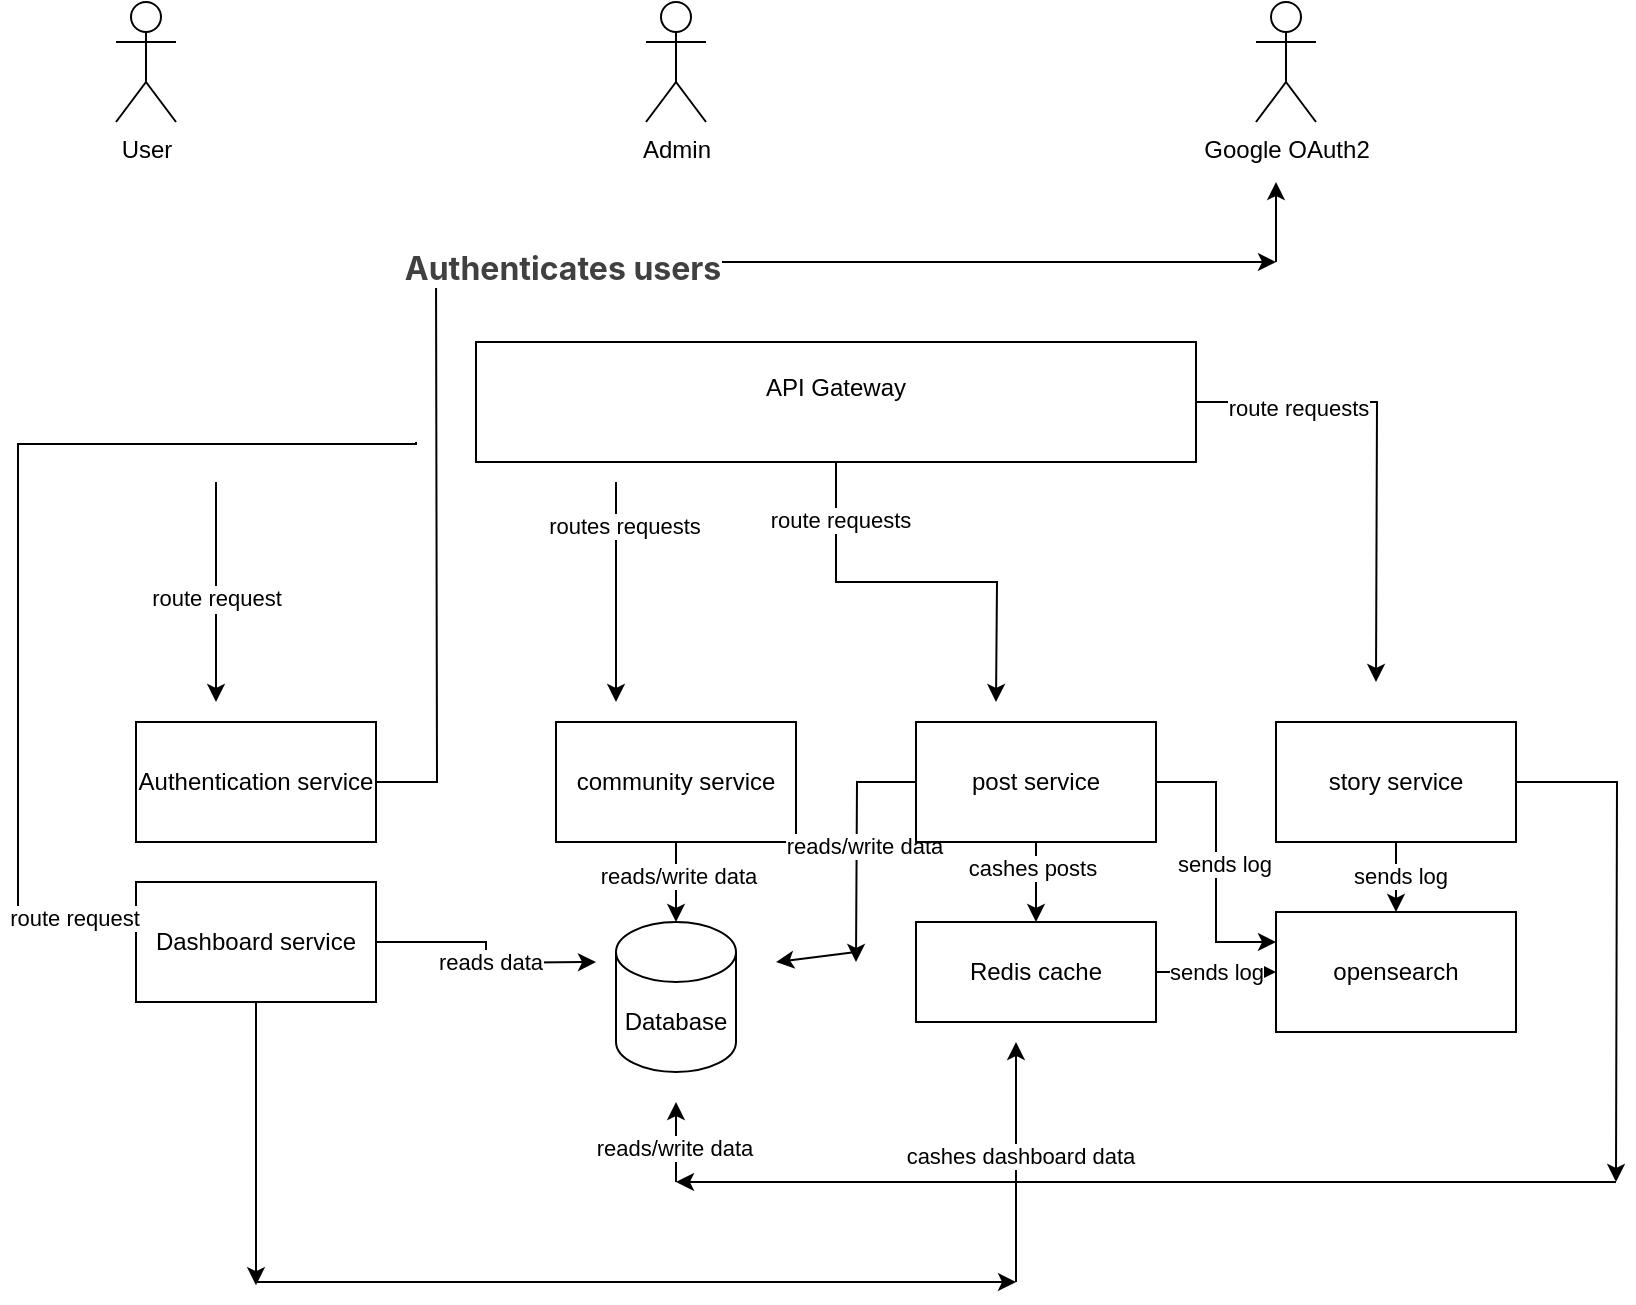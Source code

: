 <mxfile version="26.1.1">
  <diagram name="Page-1" id="bZhotMTWcYs_UATz3qSX">
    <mxGraphModel dx="1050" dy="557" grid="1" gridSize="10" guides="1" tooltips="1" connect="1" arrows="1" fold="1" page="1" pageScale="1" pageWidth="850" pageHeight="1100" math="0" shadow="0">
      <root>
        <mxCell id="0" />
        <mxCell id="1" parent="0" />
        <mxCell id="-f8CWy8SpjmAz3O0Fnp4-10" style="edgeStyle=orthogonalEdgeStyle;rounded=0;orthogonalLoop=1;jettySize=auto;html=1;" edge="1" parent="1">
          <mxGeometry relative="1" as="geometry">
            <mxPoint x="10" y="490" as="targetPoint" />
            <mxPoint x="210" y="250" as="sourcePoint" />
            <Array as="points">
              <mxPoint x="210" y="251" />
              <mxPoint x="11" y="251" />
            </Array>
          </mxGeometry>
        </mxCell>
        <mxCell id="-f8CWy8SpjmAz3O0Fnp4-16" style="edgeStyle=orthogonalEdgeStyle;rounded=0;orthogonalLoop=1;jettySize=auto;html=1;" edge="1" parent="1" source="-f8CWy8SpjmAz3O0Fnp4-1">
          <mxGeometry relative="1" as="geometry">
            <mxPoint x="500" y="380" as="targetPoint" />
          </mxGeometry>
        </mxCell>
        <mxCell id="-f8CWy8SpjmAz3O0Fnp4-17" value="route requests" style="edgeLabel;html=1;align=center;verticalAlign=middle;resizable=0;points=[];" vertex="1" connectable="0" parent="-f8CWy8SpjmAz3O0Fnp4-16">
          <mxGeometry x="-0.711" y="2" relative="1" as="geometry">
            <mxPoint as="offset" />
          </mxGeometry>
        </mxCell>
        <mxCell id="-f8CWy8SpjmAz3O0Fnp4-18" style="edgeStyle=orthogonalEdgeStyle;rounded=0;orthogonalLoop=1;jettySize=auto;html=1;" edge="1" parent="1" source="-f8CWy8SpjmAz3O0Fnp4-1">
          <mxGeometry relative="1" as="geometry">
            <mxPoint x="690" y="370" as="targetPoint" />
          </mxGeometry>
        </mxCell>
        <mxCell id="-f8CWy8SpjmAz3O0Fnp4-19" value="route requests" style="edgeLabel;html=1;align=center;verticalAlign=middle;resizable=0;points=[];" vertex="1" connectable="0" parent="-f8CWy8SpjmAz3O0Fnp4-18">
          <mxGeometry x="-0.559" y="-3" relative="1" as="geometry">
            <mxPoint as="offset" />
          </mxGeometry>
        </mxCell>
        <mxCell id="-f8CWy8SpjmAz3O0Fnp4-1" value="API Gateway&lt;div&gt;&lt;br&gt;&lt;/div&gt;" style="rounded=0;whiteSpace=wrap;html=1;" vertex="1" parent="1">
          <mxGeometry x="240" y="200" width="360" height="60" as="geometry" />
        </mxCell>
        <mxCell id="-f8CWy8SpjmAz3O0Fnp4-55" style="edgeStyle=orthogonalEdgeStyle;rounded=0;orthogonalLoop=1;jettySize=auto;html=1;" edge="1" parent="1" source="-f8CWy8SpjmAz3O0Fnp4-2">
          <mxGeometry relative="1" as="geometry">
            <mxPoint x="220" y="160" as="targetPoint" />
          </mxGeometry>
        </mxCell>
        <mxCell id="-f8CWy8SpjmAz3O0Fnp4-2" value="Authentication service" style="rounded=0;whiteSpace=wrap;html=1;" vertex="1" parent="1">
          <mxGeometry x="70" y="390" width="120" height="60" as="geometry" />
        </mxCell>
        <mxCell id="-f8CWy8SpjmAz3O0Fnp4-29" value="" style="edgeStyle=orthogonalEdgeStyle;rounded=0;orthogonalLoop=1;jettySize=auto;html=1;" edge="1" parent="1" source="-f8CWy8SpjmAz3O0Fnp4-3" target="-f8CWy8SpjmAz3O0Fnp4-8">
          <mxGeometry relative="1" as="geometry" />
        </mxCell>
        <mxCell id="-f8CWy8SpjmAz3O0Fnp4-30" value="reads/write data" style="edgeLabel;html=1;align=center;verticalAlign=middle;resizable=0;points=[];" vertex="1" connectable="0" parent="-f8CWy8SpjmAz3O0Fnp4-29">
          <mxGeometry x="-0.17" y="1" relative="1" as="geometry">
            <mxPoint as="offset" />
          </mxGeometry>
        </mxCell>
        <mxCell id="-f8CWy8SpjmAz3O0Fnp4-3" value="community service" style="rounded=0;whiteSpace=wrap;html=1;" vertex="1" parent="1">
          <mxGeometry x="280" y="390" width="120" height="60" as="geometry" />
        </mxCell>
        <mxCell id="-f8CWy8SpjmAz3O0Fnp4-31" value="" style="edgeStyle=orthogonalEdgeStyle;rounded=0;orthogonalLoop=1;jettySize=auto;html=1;" edge="1" parent="1" source="-f8CWy8SpjmAz3O0Fnp4-4" target="-f8CWy8SpjmAz3O0Fnp4-7">
          <mxGeometry relative="1" as="geometry" />
        </mxCell>
        <mxCell id="-f8CWy8SpjmAz3O0Fnp4-32" value="cashes posts" style="edgeLabel;html=1;align=center;verticalAlign=middle;resizable=0;points=[];" vertex="1" connectable="0" parent="-f8CWy8SpjmAz3O0Fnp4-31">
          <mxGeometry x="-0.37" y="-2" relative="1" as="geometry">
            <mxPoint as="offset" />
          </mxGeometry>
        </mxCell>
        <mxCell id="-f8CWy8SpjmAz3O0Fnp4-34" style="edgeStyle=orthogonalEdgeStyle;rounded=0;orthogonalLoop=1;jettySize=auto;html=1;" edge="1" parent="1" source="-f8CWy8SpjmAz3O0Fnp4-4">
          <mxGeometry relative="1" as="geometry">
            <mxPoint x="430" y="510" as="targetPoint" />
          </mxGeometry>
        </mxCell>
        <mxCell id="-f8CWy8SpjmAz3O0Fnp4-36" value="reads/write data" style="edgeLabel;html=1;align=center;verticalAlign=middle;resizable=0;points=[];" vertex="1" connectable="0" parent="-f8CWy8SpjmAz3O0Fnp4-34">
          <mxGeometry x="0.022" y="3" relative="1" as="geometry">
            <mxPoint as="offset" />
          </mxGeometry>
        </mxCell>
        <mxCell id="-f8CWy8SpjmAz3O0Fnp4-52" style="edgeStyle=orthogonalEdgeStyle;rounded=0;orthogonalLoop=1;jettySize=auto;html=1;entryX=0;entryY=0.25;entryDx=0;entryDy=0;" edge="1" parent="1" source="-f8CWy8SpjmAz3O0Fnp4-4" target="-f8CWy8SpjmAz3O0Fnp4-9">
          <mxGeometry relative="1" as="geometry" />
        </mxCell>
        <mxCell id="-f8CWy8SpjmAz3O0Fnp4-53" value="sends log" style="edgeLabel;html=1;align=center;verticalAlign=middle;resizable=0;points=[];" vertex="1" connectable="0" parent="-f8CWy8SpjmAz3O0Fnp4-52">
          <mxGeometry x="0.009" y="4" relative="1" as="geometry">
            <mxPoint as="offset" />
          </mxGeometry>
        </mxCell>
        <mxCell id="-f8CWy8SpjmAz3O0Fnp4-4" value="post service" style="rounded=0;whiteSpace=wrap;html=1;" vertex="1" parent="1">
          <mxGeometry x="460" y="390" width="120" height="60" as="geometry" />
        </mxCell>
        <mxCell id="-f8CWy8SpjmAz3O0Fnp4-37" style="edgeStyle=orthogonalEdgeStyle;rounded=0;orthogonalLoop=1;jettySize=auto;html=1;" edge="1" parent="1" source="-f8CWy8SpjmAz3O0Fnp4-5">
          <mxGeometry relative="1" as="geometry">
            <mxPoint x="810" y="620" as="targetPoint" />
          </mxGeometry>
        </mxCell>
        <mxCell id="-f8CWy8SpjmAz3O0Fnp4-48" value="" style="edgeStyle=orthogonalEdgeStyle;rounded=0;orthogonalLoop=1;jettySize=auto;html=1;" edge="1" parent="1" source="-f8CWy8SpjmAz3O0Fnp4-5" target="-f8CWy8SpjmAz3O0Fnp4-9">
          <mxGeometry relative="1" as="geometry" />
        </mxCell>
        <mxCell id="-f8CWy8SpjmAz3O0Fnp4-49" value="sends log" style="edgeLabel;html=1;align=center;verticalAlign=middle;resizable=0;points=[];" vertex="1" connectable="0" parent="-f8CWy8SpjmAz3O0Fnp4-48">
          <mxGeometry x="0.182" y="2" relative="1" as="geometry">
            <mxPoint as="offset" />
          </mxGeometry>
        </mxCell>
        <mxCell id="-f8CWy8SpjmAz3O0Fnp4-5" value="story service" style="rounded=0;whiteSpace=wrap;html=1;" vertex="1" parent="1">
          <mxGeometry x="640" y="390" width="120" height="60" as="geometry" />
        </mxCell>
        <mxCell id="-f8CWy8SpjmAz3O0Fnp4-41" style="edgeStyle=orthogonalEdgeStyle;rounded=0;orthogonalLoop=1;jettySize=auto;html=1;" edge="1" parent="1" source="-f8CWy8SpjmAz3O0Fnp4-6">
          <mxGeometry relative="1" as="geometry">
            <mxPoint x="300" y="510" as="targetPoint" />
          </mxGeometry>
        </mxCell>
        <mxCell id="-f8CWy8SpjmAz3O0Fnp4-42" value="reads data" style="edgeLabel;html=1;align=center;verticalAlign=middle;resizable=0;points=[];" vertex="1" connectable="0" parent="-f8CWy8SpjmAz3O0Fnp4-41">
          <mxGeometry x="0.117" y="1" relative="1" as="geometry">
            <mxPoint as="offset" />
          </mxGeometry>
        </mxCell>
        <mxCell id="-f8CWy8SpjmAz3O0Fnp4-43" style="edgeStyle=orthogonalEdgeStyle;rounded=0;orthogonalLoop=1;jettySize=auto;html=1;" edge="1" parent="1" source="-f8CWy8SpjmAz3O0Fnp4-6">
          <mxGeometry relative="1" as="geometry">
            <mxPoint x="130" y="671.6" as="targetPoint" />
          </mxGeometry>
        </mxCell>
        <mxCell id="-f8CWy8SpjmAz3O0Fnp4-6" value="Dashboard service" style="rounded=0;whiteSpace=wrap;html=1;" vertex="1" parent="1">
          <mxGeometry x="70" y="470" width="120" height="60" as="geometry" />
        </mxCell>
        <mxCell id="-f8CWy8SpjmAz3O0Fnp4-50" value="" style="edgeStyle=orthogonalEdgeStyle;rounded=0;orthogonalLoop=1;jettySize=auto;html=1;" edge="1" parent="1" source="-f8CWy8SpjmAz3O0Fnp4-7" target="-f8CWy8SpjmAz3O0Fnp4-9">
          <mxGeometry relative="1" as="geometry" />
        </mxCell>
        <mxCell id="-f8CWy8SpjmAz3O0Fnp4-51" value="sends log" style="edgeLabel;html=1;align=center;verticalAlign=middle;resizable=0;points=[];" vertex="1" connectable="0" parent="-f8CWy8SpjmAz3O0Fnp4-50">
          <mxGeometry x="-0.007" relative="1" as="geometry">
            <mxPoint as="offset" />
          </mxGeometry>
        </mxCell>
        <mxCell id="-f8CWy8SpjmAz3O0Fnp4-7" value="Redis cache" style="rounded=0;whiteSpace=wrap;html=1;" vertex="1" parent="1">
          <mxGeometry x="460" y="490" width="120" height="50" as="geometry" />
        </mxCell>
        <mxCell id="-f8CWy8SpjmAz3O0Fnp4-8" value="Database" style="shape=cylinder3;whiteSpace=wrap;html=1;boundedLbl=1;backgroundOutline=1;size=15;" vertex="1" parent="1">
          <mxGeometry x="310" y="490" width="60" height="75" as="geometry" />
        </mxCell>
        <mxCell id="-f8CWy8SpjmAz3O0Fnp4-9" value="opensearch" style="rounded=0;whiteSpace=wrap;html=1;" vertex="1" parent="1">
          <mxGeometry x="640" y="485" width="120" height="60" as="geometry" />
        </mxCell>
        <mxCell id="-f8CWy8SpjmAz3O0Fnp4-14" value="" style="endArrow=classic;html=1;rounded=0;" edge="1" parent="1">
          <mxGeometry width="50" height="50" relative="1" as="geometry">
            <mxPoint x="310" y="270" as="sourcePoint" />
            <mxPoint x="310" y="380" as="targetPoint" />
          </mxGeometry>
        </mxCell>
        <mxCell id="-f8CWy8SpjmAz3O0Fnp4-15" value="routes requests" style="edgeLabel;html=1;align=center;verticalAlign=middle;resizable=0;points=[];" vertex="1" connectable="0" parent="-f8CWy8SpjmAz3O0Fnp4-14">
          <mxGeometry x="-0.6" y="4" relative="1" as="geometry">
            <mxPoint as="offset" />
          </mxGeometry>
        </mxCell>
        <mxCell id="-f8CWy8SpjmAz3O0Fnp4-20" value="" style="endArrow=classic;html=1;rounded=0;" edge="1" parent="1">
          <mxGeometry width="50" height="50" relative="1" as="geometry">
            <mxPoint x="10" y="490" as="sourcePoint" />
            <mxPoint x="64" y="490" as="targetPoint" />
          </mxGeometry>
        </mxCell>
        <mxCell id="-f8CWy8SpjmAz3O0Fnp4-21" value="route request" style="edgeLabel;html=1;align=center;verticalAlign=middle;resizable=0;points=[];" vertex="1" connectable="0" parent="-f8CWy8SpjmAz3O0Fnp4-20">
          <mxGeometry x="0.067" y="2" relative="1" as="geometry">
            <mxPoint as="offset" />
          </mxGeometry>
        </mxCell>
        <mxCell id="-f8CWy8SpjmAz3O0Fnp4-22" value="" style="endArrow=classic;html=1;rounded=0;" edge="1" parent="1">
          <mxGeometry width="50" height="50" relative="1" as="geometry">
            <mxPoint x="110" y="270" as="sourcePoint" />
            <mxPoint x="110" y="380" as="targetPoint" />
          </mxGeometry>
        </mxCell>
        <mxCell id="-f8CWy8SpjmAz3O0Fnp4-23" value="Text" style="edgeLabel;html=1;align=center;verticalAlign=middle;resizable=0;points=[];" vertex="1" connectable="0" parent="-f8CWy8SpjmAz3O0Fnp4-22">
          <mxGeometry x="0.073" y="-1" relative="1" as="geometry">
            <mxPoint as="offset" />
          </mxGeometry>
        </mxCell>
        <mxCell id="-f8CWy8SpjmAz3O0Fnp4-24" value="route request" style="edgeLabel;html=1;align=center;verticalAlign=middle;resizable=0;points=[];" vertex="1" connectable="0" parent="-f8CWy8SpjmAz3O0Fnp4-22">
          <mxGeometry x="0.054" relative="1" as="geometry">
            <mxPoint as="offset" />
          </mxGeometry>
        </mxCell>
        <mxCell id="-f8CWy8SpjmAz3O0Fnp4-26" value="User" style="shape=umlActor;verticalLabelPosition=bottom;verticalAlign=top;html=1;outlineConnect=0;" vertex="1" parent="1">
          <mxGeometry x="60" y="30" width="30" height="60" as="geometry" />
        </mxCell>
        <mxCell id="-f8CWy8SpjmAz3O0Fnp4-27" value="Admin" style="shape=umlActor;verticalLabelPosition=bottom;verticalAlign=top;html=1;outlineConnect=0;" vertex="1" parent="1">
          <mxGeometry x="325" y="30" width="30" height="60" as="geometry" />
        </mxCell>
        <mxCell id="-f8CWy8SpjmAz3O0Fnp4-28" value="Google OAuth2" style="shape=umlActor;verticalLabelPosition=bottom;verticalAlign=top;html=1;outlineConnect=0;" vertex="1" parent="1">
          <mxGeometry x="630" y="30" width="30" height="60" as="geometry" />
        </mxCell>
        <mxCell id="-f8CWy8SpjmAz3O0Fnp4-35" value="" style="endArrow=classic;html=1;rounded=0;" edge="1" parent="1">
          <mxGeometry width="50" height="50" relative="1" as="geometry">
            <mxPoint x="430" y="505" as="sourcePoint" />
            <mxPoint x="390" y="510" as="targetPoint" />
          </mxGeometry>
        </mxCell>
        <mxCell id="-f8CWy8SpjmAz3O0Fnp4-38" value="" style="endArrow=classic;html=1;rounded=0;" edge="1" parent="1">
          <mxGeometry width="50" height="50" relative="1" as="geometry">
            <mxPoint x="810" y="620" as="sourcePoint" />
            <mxPoint x="340" y="620" as="targetPoint" />
          </mxGeometry>
        </mxCell>
        <mxCell id="-f8CWy8SpjmAz3O0Fnp4-39" value="" style="endArrow=classic;html=1;rounded=0;" edge="1" parent="1">
          <mxGeometry width="50" height="50" relative="1" as="geometry">
            <mxPoint x="340" y="620" as="sourcePoint" />
            <mxPoint x="340" y="580" as="targetPoint" />
          </mxGeometry>
        </mxCell>
        <mxCell id="-f8CWy8SpjmAz3O0Fnp4-40" value="reads/write data" style="edgeLabel;html=1;align=center;verticalAlign=middle;resizable=0;points=[];" vertex="1" connectable="0" parent="-f8CWy8SpjmAz3O0Fnp4-39">
          <mxGeometry x="-0.13" y="1" relative="1" as="geometry">
            <mxPoint as="offset" />
          </mxGeometry>
        </mxCell>
        <mxCell id="-f8CWy8SpjmAz3O0Fnp4-45" value="" style="endArrow=classic;html=1;rounded=0;" edge="1" parent="1">
          <mxGeometry width="50" height="50" relative="1" as="geometry">
            <mxPoint x="130" y="670" as="sourcePoint" />
            <mxPoint x="510" y="670" as="targetPoint" />
          </mxGeometry>
        </mxCell>
        <mxCell id="-f8CWy8SpjmAz3O0Fnp4-46" value="" style="endArrow=classic;html=1;rounded=0;" edge="1" parent="1">
          <mxGeometry width="50" height="50" relative="1" as="geometry">
            <mxPoint x="510" y="670" as="sourcePoint" />
            <mxPoint x="510" y="550" as="targetPoint" />
          </mxGeometry>
        </mxCell>
        <mxCell id="-f8CWy8SpjmAz3O0Fnp4-47" value="cashes dashboard data" style="edgeLabel;html=1;align=center;verticalAlign=middle;resizable=0;points=[];" vertex="1" connectable="0" parent="-f8CWy8SpjmAz3O0Fnp4-46">
          <mxGeometry x="0.057" y="-2" relative="1" as="geometry">
            <mxPoint as="offset" />
          </mxGeometry>
        </mxCell>
        <mxCell id="-f8CWy8SpjmAz3O0Fnp4-56" value="" style="endArrow=classic;html=1;rounded=0;" edge="1" parent="1">
          <mxGeometry width="50" height="50" relative="1" as="geometry">
            <mxPoint x="220" y="160" as="sourcePoint" />
            <mxPoint x="640" y="160" as="targetPoint" />
          </mxGeometry>
        </mxCell>
        <mxCell id="-f8CWy8SpjmAz3O0Fnp4-58" value="&lt;strong style=&quot;color: rgb(64, 64, 64); font-family: Inter, system-ui, -apple-system, BlinkMacSystemFont, &amp;quot;Segoe UI&amp;quot;, Roboto, &amp;quot;Noto Sans&amp;quot;, Ubuntu, Cantarell, &amp;quot;Helvetica Neue&amp;quot;, Oxygen, &amp;quot;Open Sans&amp;quot;, sans-serif; font-size: 16.002px; text-align: left; text-wrap-mode: wrap;&quot;&gt;Authenticates users&lt;/strong&gt;" style="edgeLabel;html=1;align=center;verticalAlign=middle;resizable=0;points=[];" vertex="1" connectable="0" parent="-f8CWy8SpjmAz3O0Fnp4-56">
          <mxGeometry x="-0.701" y="-3" relative="1" as="geometry">
            <mxPoint as="offset" />
          </mxGeometry>
        </mxCell>
        <mxCell id="-f8CWy8SpjmAz3O0Fnp4-57" value="" style="endArrow=classic;html=1;rounded=0;" edge="1" parent="1">
          <mxGeometry width="50" height="50" relative="1" as="geometry">
            <mxPoint x="640" y="160" as="sourcePoint" />
            <mxPoint x="640" y="120" as="targetPoint" />
          </mxGeometry>
        </mxCell>
      </root>
    </mxGraphModel>
  </diagram>
</mxfile>
